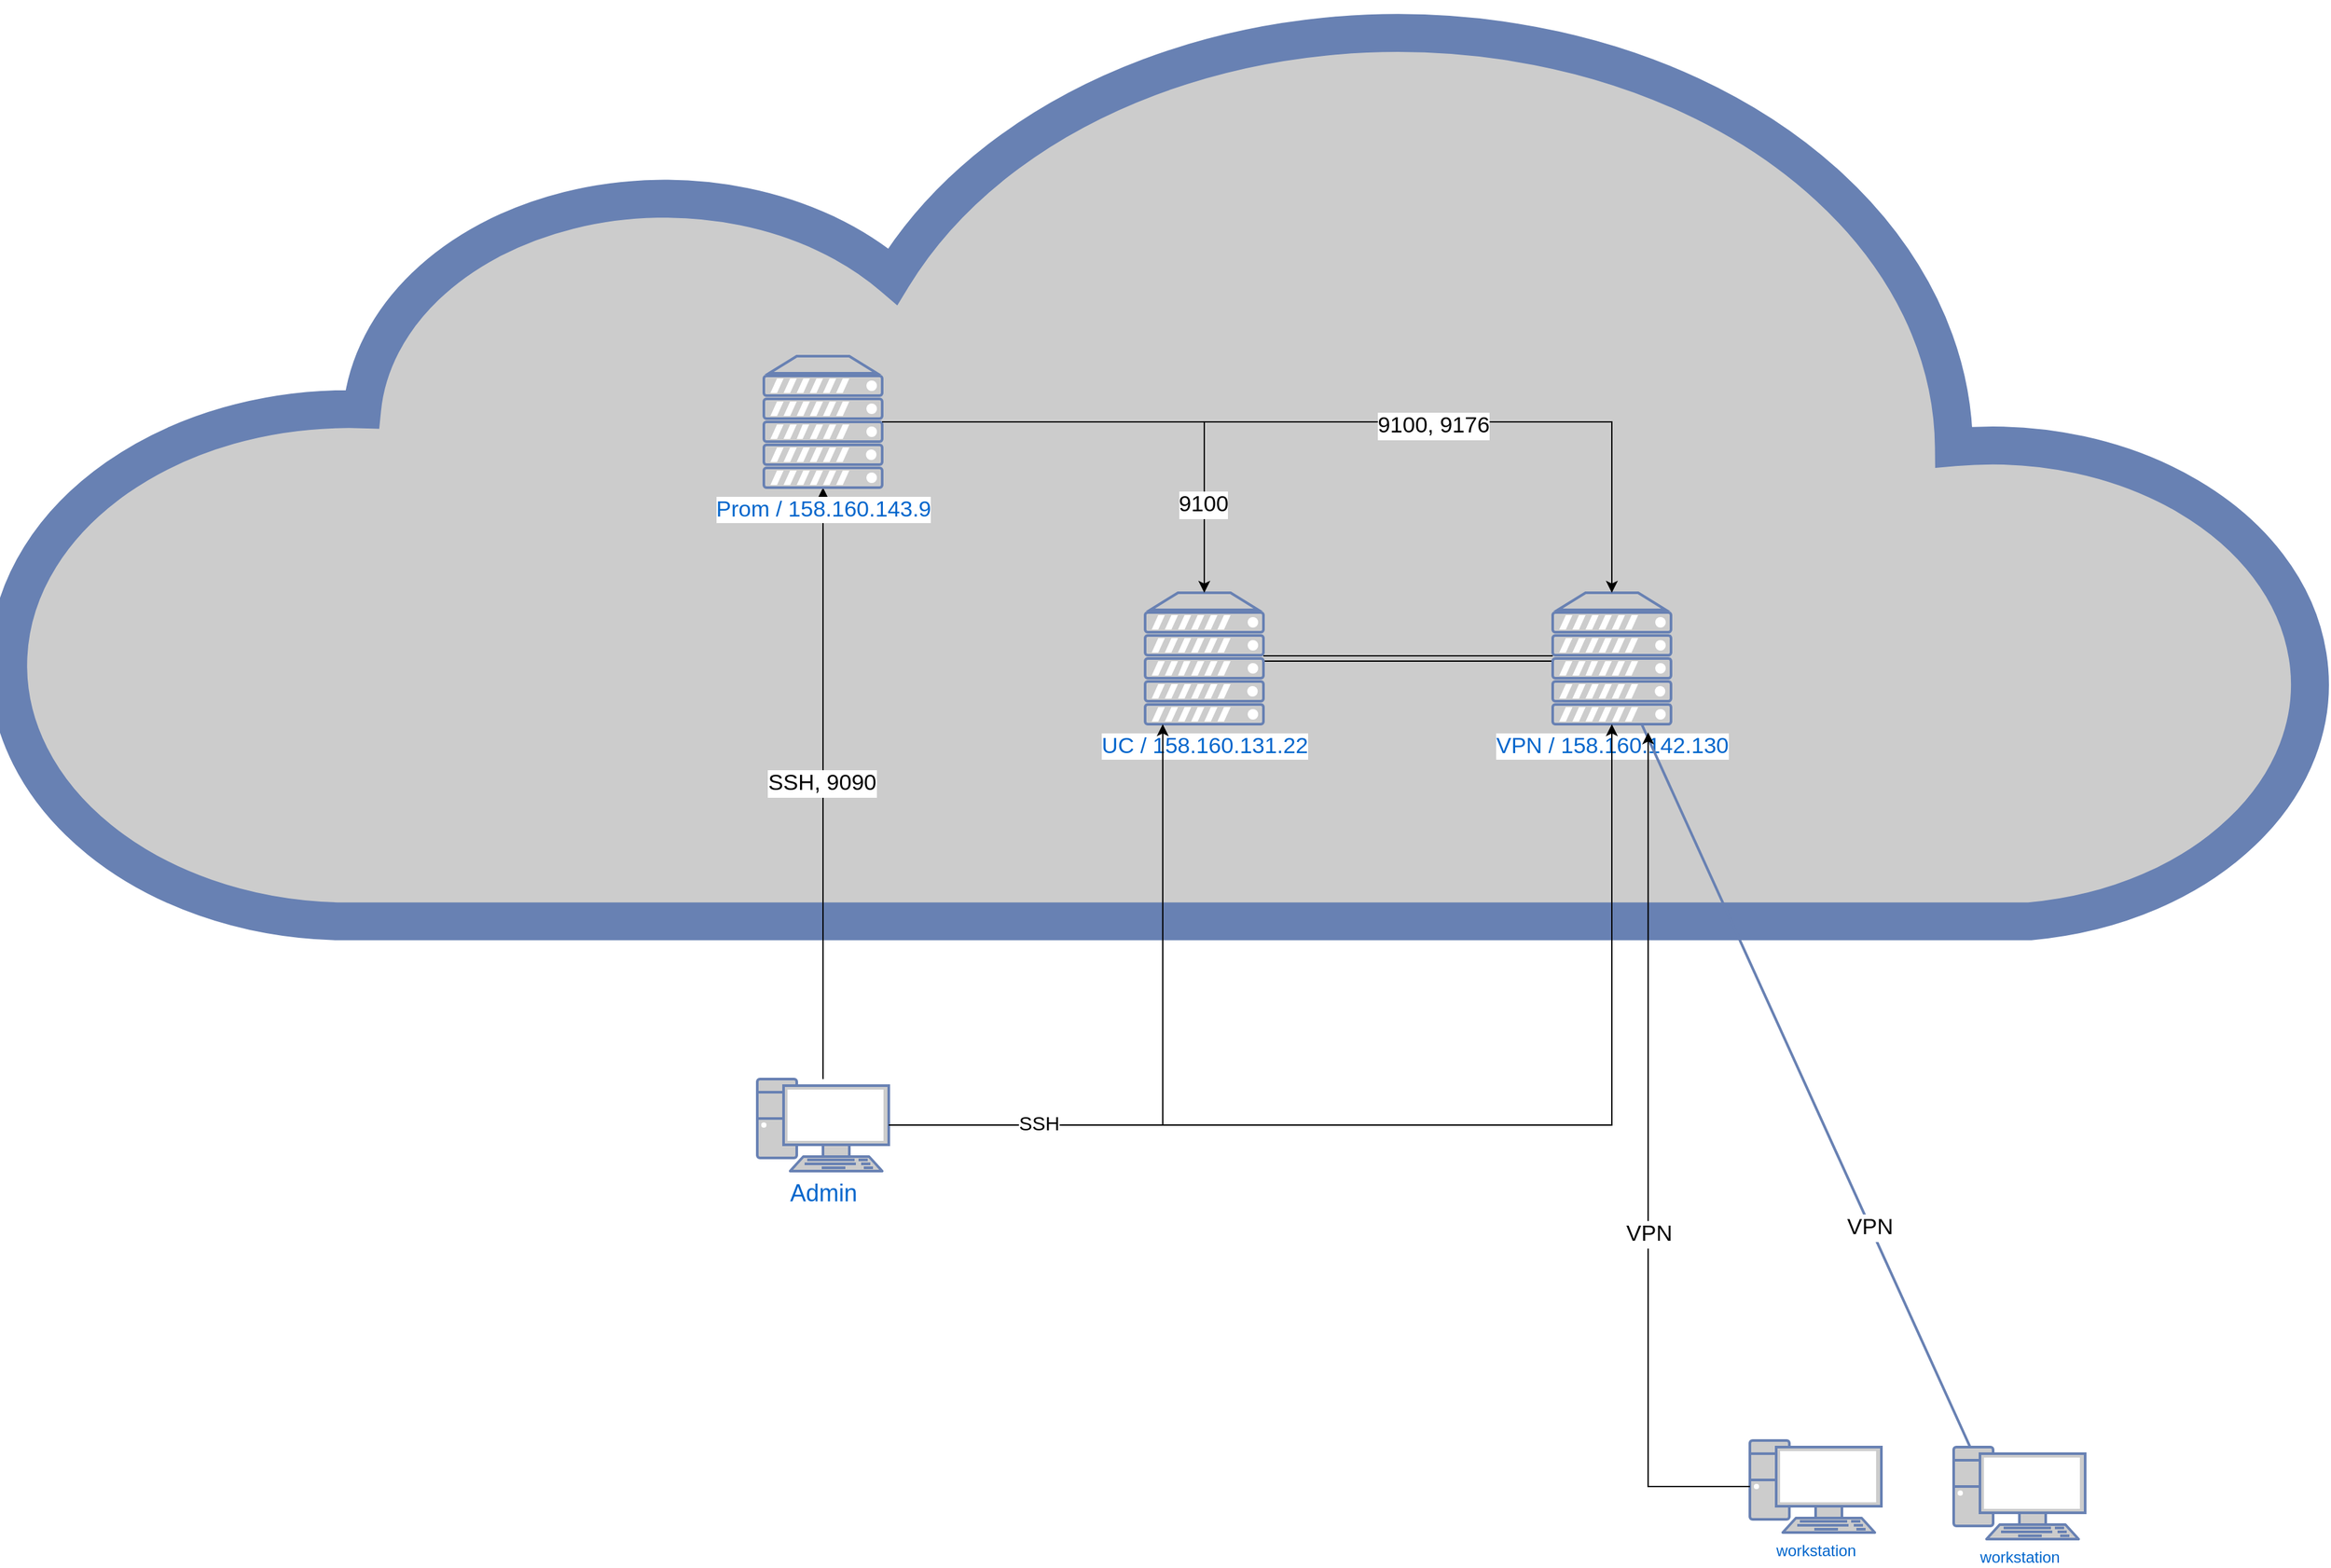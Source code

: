 <mxfile version="22.1.18" type="github">
  <diagram name="Page-1" id="d66fe2ae-3e9f-cf2f-6d29-e24063ad5d60">
    <mxGraphModel dx="6487" dy="1613" grid="1" gridSize="10" guides="1" tooltips="1" connect="1" arrows="1" fold="1" page="1" pageScale="1" pageWidth="1100" pageHeight="850" background="none" math="0" shadow="0">
      <root>
        <mxCell id="0" />
        <mxCell id="1" parent="0" />
        <mxCell id="5fc5e51f7ca293a3-131" value="workstation" style="fontColor=#0066CC;verticalAlign=top;verticalLabelPosition=bottom;labelPosition=center;align=center;html=1;fillColor=#CCCCCC;strokeColor=#6881B3;gradientColor=none;gradientDirection=north;strokeWidth=2;shape=mxgraph.networks.pc;rounded=1;shadow=0;comic=0;labelBackgroundColor=#ffffff;" parent="1" vertex="1">
          <mxGeometry x="-1255" y="1210" width="100" height="70" as="geometry" />
        </mxCell>
        <mxCell id="Do9m0CjDBRWaX3igN-C1-1" value="" style="html=1;outlineConnect=0;fillColor=#CCCCCC;strokeColor=#6881B3;gradientColor=none;gradientDirection=north;strokeWidth=2;shape=mxgraph.networks.cloud;fontColor=#ffffff;fontSize=17;" parent="1" vertex="1">
          <mxGeometry x="-2740" y="110" width="1770" height="700" as="geometry" />
        </mxCell>
        <mxCell id="Do9m0CjDBRWaX3igN-C1-4" value="" style="edgeStyle=orthogonalEdgeStyle;rounded=0;orthogonalLoop=1;jettySize=auto;html=1;shape=link;" parent="1" source="5fc5e51f7ca293a3-93" target="Do9m0CjDBRWaX3igN-C1-3" edge="1">
          <mxGeometry relative="1" as="geometry" />
        </mxCell>
        <mxCell id="5fc5e51f7ca293a3-93" value="VPN / 158.160.142.130" style="fontColor=#0066CC;verticalAlign=top;verticalLabelPosition=bottom;labelPosition=center;align=center;html=1;fillColor=#CCCCCC;strokeColor=#6881B3;gradientColor=none;gradientDirection=north;strokeWidth=2;shape=mxgraph.networks.server;rounded=1;shadow=0;comic=0;labelBackgroundColor=#ffffff;direction=east;fontSize=17;" parent="1" vertex="1">
          <mxGeometry x="-1560" y="560" width="90" height="100" as="geometry" />
        </mxCell>
        <mxCell id="5fc5e51f7ca293a3-141" style="edgeStyle=none;html=1;labelBackgroundColor=none;endArrow=none;strokeWidth=2;fontFamily=Verdana;fontSize=28;fontColor=#0066CC;rounded=0;strokeColor=#6881B3;entryX=0.122;entryY=-0.011;entryDx=0;entryDy=0;entryPerimeter=0;" parent="1" source="5fc5e51f7ca293a3-93" target="5fc5e51f7ca293a3-131" edge="1">
          <mxGeometry relative="1" as="geometry">
            <mxPoint x="-1533" y="1039" as="targetPoint" />
          </mxGeometry>
        </mxCell>
        <mxCell id="EWH19sQ6xZNxHDQgsqTo-6" value="VPN " style="edgeLabel;html=1;align=center;verticalAlign=middle;resizable=0;points=[];fontSize=17;" vertex="1" connectable="0" parent="5fc5e51f7ca293a3-141">
          <mxGeometry x="0.39" y="-2" relative="1" as="geometry">
            <mxPoint x="1" as="offset" />
          </mxGeometry>
        </mxCell>
        <mxCell id="Do9m0CjDBRWaX3igN-C1-3" value="UC /&amp;nbsp;158.160.131.22 " style="fontColor=#0066CC;verticalAlign=top;verticalLabelPosition=bottom;labelPosition=center;align=center;html=1;fillColor=#CCCCCC;strokeColor=#6881B3;gradientColor=none;gradientDirection=north;strokeWidth=2;shape=mxgraph.networks.server;rounded=1;shadow=0;comic=0;labelBackgroundColor=#ffffff;fontSize=17;" parent="1" vertex="1">
          <mxGeometry x="-1870" y="560" width="90" height="100" as="geometry" />
        </mxCell>
        <mxCell id="Do9m0CjDBRWaX3igN-C1-6" value="workstation" style="fontColor=#0066CC;verticalAlign=top;verticalLabelPosition=bottom;labelPosition=center;align=center;html=1;fillColor=#CCCCCC;strokeColor=#6881B3;gradientColor=none;gradientDirection=north;strokeWidth=2;shape=mxgraph.networks.pc;rounded=1;shadow=0;comic=0;labelBackgroundColor=#ffffff;" parent="1" vertex="1">
          <mxGeometry x="-1410" y="1205" width="100" height="70" as="geometry" />
        </mxCell>
        <mxCell id="Do9m0CjDBRWaX3igN-C1-7" style="edgeStyle=orthogonalEdgeStyle;rounded=0;orthogonalLoop=1;jettySize=auto;html=1;entryX=0.807;entryY=1.062;entryDx=0;entryDy=0;entryPerimeter=0;" parent="1" source="Do9m0CjDBRWaX3igN-C1-6" target="5fc5e51f7ca293a3-93" edge="1">
          <mxGeometry relative="1" as="geometry" />
        </mxCell>
        <mxCell id="EWH19sQ6xZNxHDQgsqTo-7" value="VPN" style="edgeLabel;html=1;align=center;verticalAlign=middle;resizable=0;points=[];fontSize=17;" vertex="1" connectable="0" parent="Do9m0CjDBRWaX3igN-C1-7">
          <mxGeometry x="-0.173" relative="1" as="geometry">
            <mxPoint as="offset" />
          </mxGeometry>
        </mxCell>
        <mxCell id="Do9m0CjDBRWaX3igN-C1-10" style="edgeStyle=orthogonalEdgeStyle;rounded=0;orthogonalLoop=1;jettySize=auto;html=1;" parent="1" source="Do9m0CjDBRWaX3igN-C1-8" target="5fc5e51f7ca293a3-93" edge="1">
          <mxGeometry relative="1" as="geometry" />
        </mxCell>
        <mxCell id="EWH19sQ6xZNxHDQgsqTo-5" style="edgeStyle=orthogonalEdgeStyle;rounded=0;orthogonalLoop=1;jettySize=auto;html=1;" edge="1" parent="1" source="Do9m0CjDBRWaX3igN-C1-8" target="EWH19sQ6xZNxHDQgsqTo-1">
          <mxGeometry relative="1" as="geometry" />
        </mxCell>
        <mxCell id="EWH19sQ6xZNxHDQgsqTo-9" value="SSH, 9090" style="edgeLabel;html=1;align=center;verticalAlign=middle;resizable=0;points=[];fontSize=17;" vertex="1" connectable="0" parent="EWH19sQ6xZNxHDQgsqTo-5">
          <mxGeometry x="0.003" y="1" relative="1" as="geometry">
            <mxPoint as="offset" />
          </mxGeometry>
        </mxCell>
        <mxCell id="Do9m0CjDBRWaX3igN-C1-8" value="Admin" style="fontColor=#0066CC;verticalAlign=top;verticalLabelPosition=bottom;labelPosition=center;align=center;html=1;outlineConnect=0;fillColor=#CCCCCC;strokeColor=#6881B3;gradientColor=none;gradientDirection=north;strokeWidth=2;shape=mxgraph.networks.pc;fontSize=18;" parent="1" vertex="1">
          <mxGeometry x="-2165" y="930" width="100" height="70" as="geometry" />
        </mxCell>
        <mxCell id="Do9m0CjDBRWaX3igN-C1-9" style="edgeStyle=orthogonalEdgeStyle;rounded=0;orthogonalLoop=1;jettySize=auto;html=1;entryX=0.149;entryY=1;entryDx=0;entryDy=0;entryPerimeter=0;" parent="1" source="Do9m0CjDBRWaX3igN-C1-8" target="Do9m0CjDBRWaX3igN-C1-3" edge="1">
          <mxGeometry relative="1" as="geometry">
            <mxPoint x="-2010" y="970" as="sourcePoint" />
          </mxGeometry>
        </mxCell>
        <mxCell id="Do9m0CjDBRWaX3igN-C1-11" value="&lt;font style=&quot;font-size: 15px;&quot;&gt;SSH&lt;/font&gt;" style="edgeLabel;html=1;align=center;verticalAlign=middle;resizable=0;points=[];" parent="Do9m0CjDBRWaX3igN-C1-9" vertex="1" connectable="0">
          <mxGeometry x="-0.557" y="2" relative="1" as="geometry">
            <mxPoint as="offset" />
          </mxGeometry>
        </mxCell>
        <mxCell id="EWH19sQ6xZNxHDQgsqTo-3" value="" style="edgeStyle=orthogonalEdgeStyle;rounded=0;orthogonalLoop=1;jettySize=auto;html=1;entryX=0.5;entryY=0;entryDx=0;entryDy=0;entryPerimeter=0;" edge="1" parent="1" source="EWH19sQ6xZNxHDQgsqTo-1" target="Do9m0CjDBRWaX3igN-C1-3">
          <mxGeometry relative="1" as="geometry">
            <mxPoint x="-2115" y="560" as="targetPoint" />
            <Array as="points">
              <mxPoint x="-1825" y="430" />
            </Array>
          </mxGeometry>
        </mxCell>
        <mxCell id="EWH19sQ6xZNxHDQgsqTo-11" value="9100" style="edgeLabel;html=1;align=center;verticalAlign=middle;resizable=0;points=[];fontSize=17;" vertex="1" connectable="0" parent="EWH19sQ6xZNxHDQgsqTo-3">
          <mxGeometry x="0.642" y="-1" relative="1" as="geometry">
            <mxPoint as="offset" />
          </mxGeometry>
        </mxCell>
        <mxCell id="EWH19sQ6xZNxHDQgsqTo-1" value="Prom /&amp;nbsp;158.160.143.9 " style="fontColor=#0066CC;verticalAlign=top;verticalLabelPosition=bottom;labelPosition=center;align=center;html=1;fillColor=#CCCCCC;strokeColor=#6881B3;gradientColor=none;gradientDirection=north;strokeWidth=2;shape=mxgraph.networks.server;rounded=1;shadow=0;comic=0;labelBackgroundColor=#ffffff;fontSize=17;" vertex="1" parent="1">
          <mxGeometry x="-2160" y="380" width="90" height="100" as="geometry" />
        </mxCell>
        <mxCell id="EWH19sQ6xZNxHDQgsqTo-4" style="edgeStyle=orthogonalEdgeStyle;rounded=0;orthogonalLoop=1;jettySize=auto;html=1;entryX=0.5;entryY=0;entryDx=0;entryDy=0;entryPerimeter=0;" edge="1" parent="1" source="EWH19sQ6xZNxHDQgsqTo-1" target="5fc5e51f7ca293a3-93">
          <mxGeometry relative="1" as="geometry" />
        </mxCell>
        <mxCell id="EWH19sQ6xZNxHDQgsqTo-10" value="9100, 9176" style="edgeLabel;html=1;align=center;verticalAlign=middle;resizable=0;points=[];fontSize=17;" vertex="1" connectable="0" parent="EWH19sQ6xZNxHDQgsqTo-4">
          <mxGeometry x="0.224" y="-3" relative="1" as="geometry">
            <mxPoint as="offset" />
          </mxGeometry>
        </mxCell>
      </root>
    </mxGraphModel>
  </diagram>
</mxfile>
